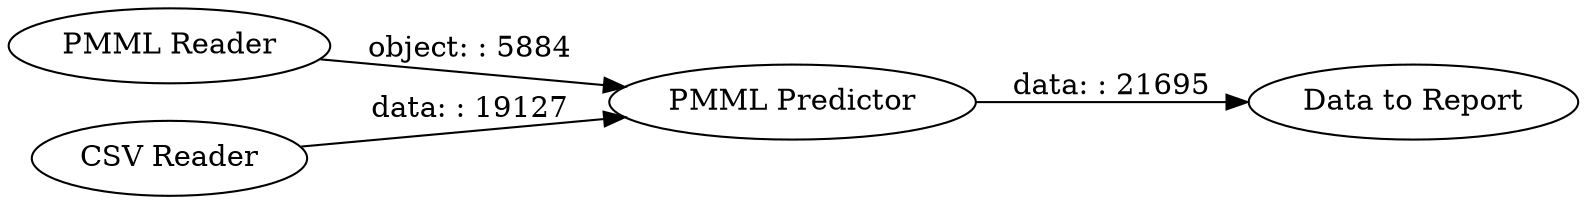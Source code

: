 digraph {
	"8033834810558136615_4" [label="PMML Predictor"]
	"8033834810558136615_2" [label="PMML Reader"]
	"8033834810558136615_1" [label="CSV Reader"]
	"8033834810558136615_5" [label="Data to Report"]
	"8033834810558136615_4" -> "8033834810558136615_5" [label="data: : 21695"]
	"8033834810558136615_2" -> "8033834810558136615_4" [label="object: : 5884"]
	"8033834810558136615_1" -> "8033834810558136615_4" [label="data: : 19127"]
	rankdir=LR
}
